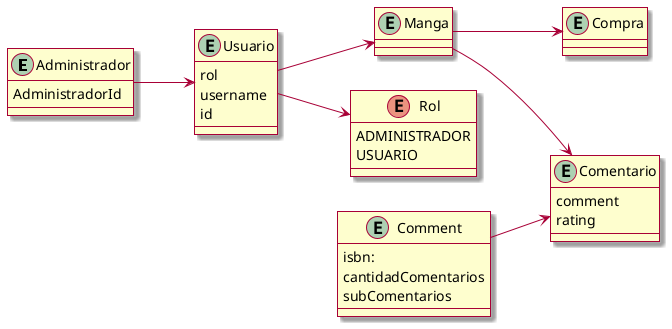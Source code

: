 @startuml
'https://plantuml.com/sequence-diagram

skin rose
set separator none
left to right direction
entity Administrador{
     AdministradorId
}
entity Comentario{
     comment
     rating
}
entity Comment{
    isbn:
    cantidadComentarios
    subComentarios
}
entity Compra{}
entity Manga{
}
enum Rol{
    ADMINISTRADOR
    USUARIO

}
entity Usuario{
   rol
   username
   id
}
Administrador --> Usuario
Usuario --> Rol
Comment --> Comentario
Manga --> Compra
Manga --> Comentario
Usuario --> Manga

@enduml